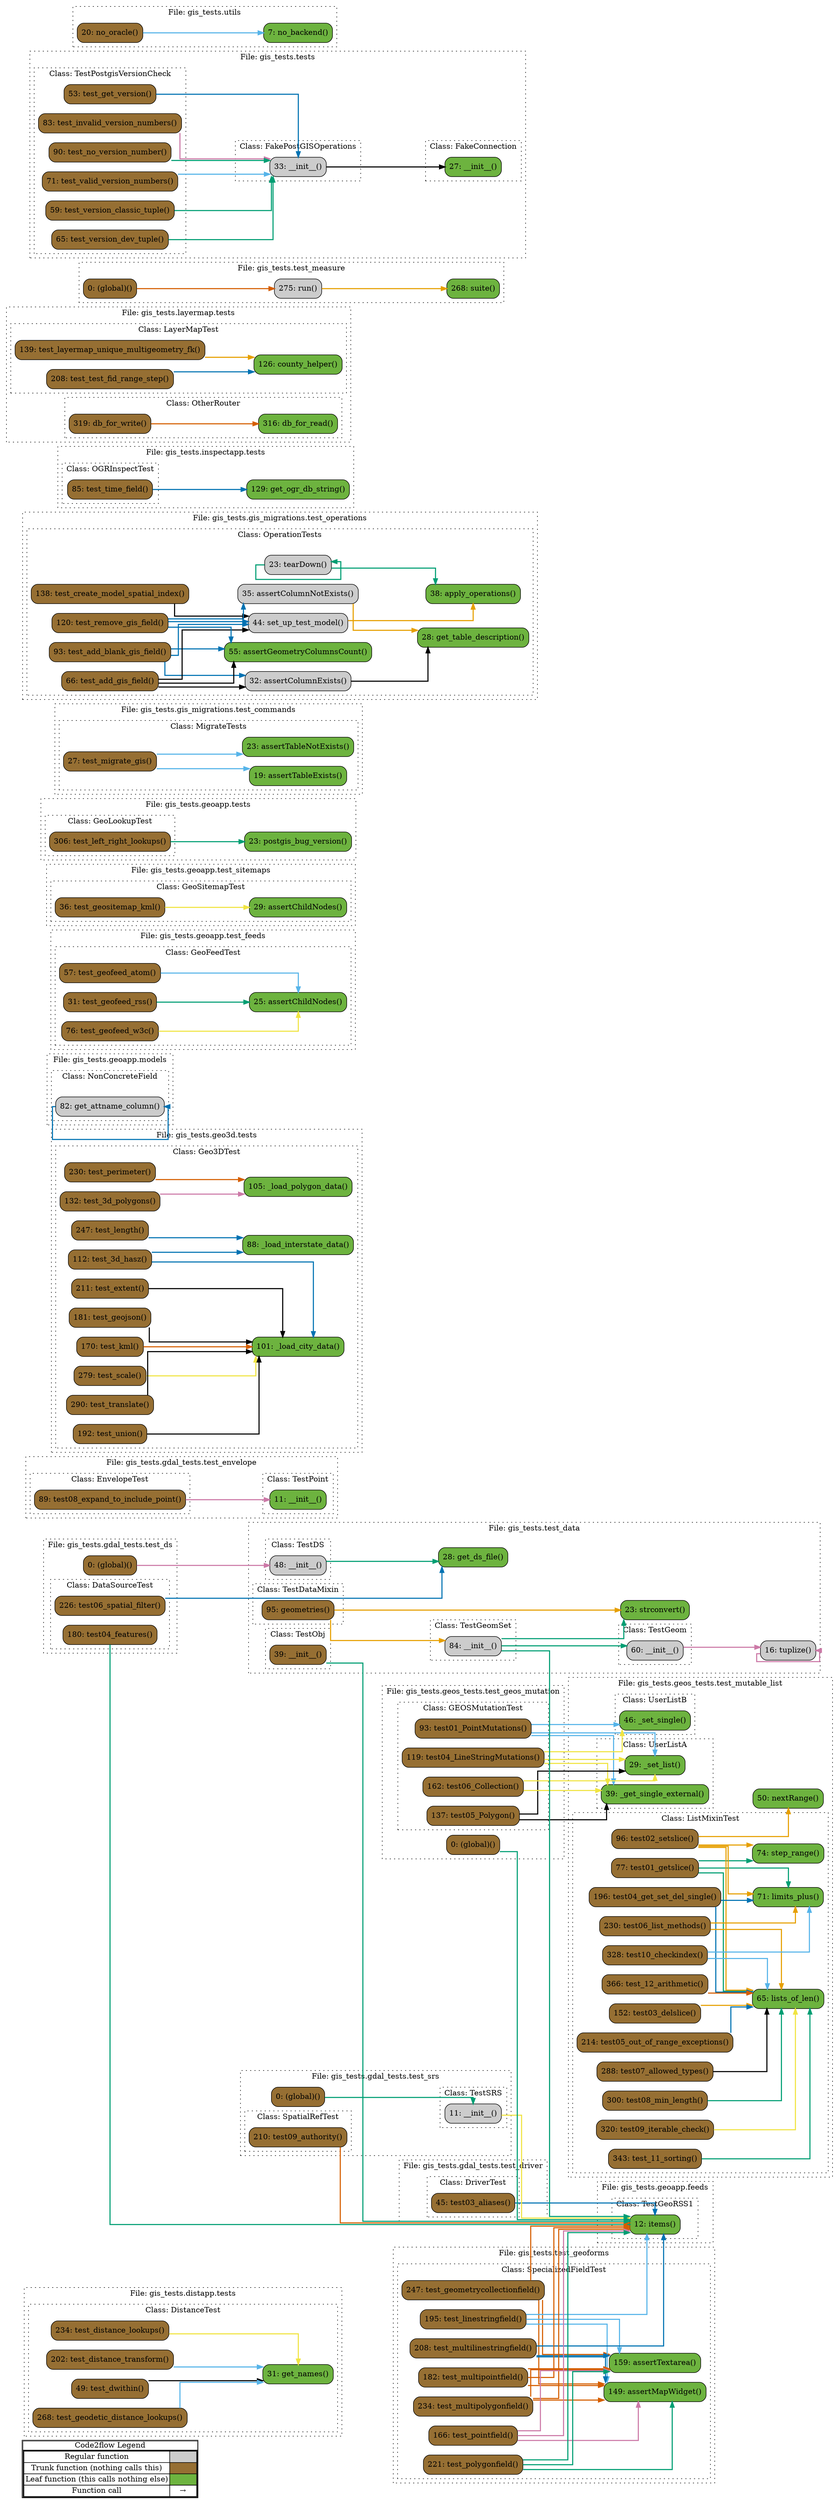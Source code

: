 digraph G {
concentrate=true;
splines="ortho";
rankdir="LR";
subgraph legend{
    rank = min;
    label = "legend";
    Legend [shape=none, margin=0, label = <
        <table cellspacing="0" cellpadding="0" border="1"><tr><td>Code2flow Legend</td></tr><tr><td>
        <table cellspacing="0">
        <tr><td>Regular function</td><td width="50px" bgcolor='#cccccc'></td></tr>
        <tr><td>Trunk function (nothing calls this)</td><td bgcolor='#966F33'></td></tr>
        <tr><td>Leaf function (this calls nothing else)</td><td bgcolor='#6db33f'></td></tr>
        <tr><td>Function call</td><td><font color='black'>&#8594;</font></td></tr>
        </table></td></tr></table>
        >];
}node_f4421a11 [label="31: get_names()" name="gis_tests.distapp.tests::DistanceTest.get_names" shape="rect" style="rounded,filled" fillcolor="#6db33f" ];
node_613aff24 [label="234: test_distance_lookups()" name="gis_tests.distapp.tests::DistanceTest.test_distance_lookups" shape="rect" style="rounded,filled" fillcolor="#966F33" ];
node_5a4f3dba [label="202: test_distance_transform()" name="gis_tests.distapp.tests::DistanceTest.test_distance_transform" shape="rect" style="rounded,filled" fillcolor="#966F33" ];
node_49af8890 [label="49: test_dwithin()" name="gis_tests.distapp.tests::DistanceTest.test_dwithin" shape="rect" style="rounded,filled" fillcolor="#966F33" ];
node_646ae1d2 [label="268: test_geodetic_distance_lookups()" name="gis_tests.distapp.tests::DistanceTest.test_geodetic_distance_lookups" shape="rect" style="rounded,filled" fillcolor="#966F33" ];
node_5c383e7d [label="45: test03_aliases()" name="gis_tests.gdal_tests.test_driver::DriverTest.test03_aliases" shape="rect" style="rounded,filled" fillcolor="#966F33" ];
node_e102a73f [label="0: (global)()" name="gis_tests.gdal_tests.test_ds::(global)" shape="rect" style="rounded,filled" fillcolor="#966F33" ];
node_a51f079b [label="180: test04_features()" name="gis_tests.gdal_tests.test_ds::DataSourceTest.test04_features" shape="rect" style="rounded,filled" fillcolor="#966F33" ];
node_3739b92d [label="226: test06_spatial_filter()" name="gis_tests.gdal_tests.test_ds::DataSourceTest.test06_spatial_filter" shape="rect" style="rounded,filled" fillcolor="#966F33" ];
node_b29aebdf [label="89: test08_expand_to_include_point()" name="gis_tests.gdal_tests.test_envelope::EnvelopeTest.test08_expand_to_include_point" shape="rect" style="rounded,filled" fillcolor="#966F33" ];
node_890c91c7 [label="11: __init__()" name="gis_tests.gdal_tests.test_envelope::TestPoint.__init__" shape="rect" style="rounded,filled" fillcolor="#6db33f" ];
node_3a0fc88b [label="0: (global)()" name="gis_tests.gdal_tests.test_srs::(global)" shape="rect" style="rounded,filled" fillcolor="#966F33" ];
node_6a5f964e [label="210: test09_authority()" name="gis_tests.gdal_tests.test_srs::SpatialRefTest.test09_authority" shape="rect" style="rounded,filled" fillcolor="#966F33" ];
node_6ced3064 [label="11: __init__()" name="gis_tests.gdal_tests.test_srs::TestSRS.__init__" shape="rect" style="rounded,filled" fillcolor="#cccccc" ];
node_5378b144 [label="101: _load_city_data()" name="gis_tests.geo3d.tests::Geo3DTest._load_city_data" shape="rect" style="rounded,filled" fillcolor="#6db33f" ];
node_8ce98d41 [label="88: _load_interstate_data()" name="gis_tests.geo3d.tests::Geo3DTest._load_interstate_data" shape="rect" style="rounded,filled" fillcolor="#6db33f" ];
node_24814de9 [label="105: _load_polygon_data()" name="gis_tests.geo3d.tests::Geo3DTest._load_polygon_data" shape="rect" style="rounded,filled" fillcolor="#6db33f" ];
node_a3ec27c5 [label="112: test_3d_hasz()" name="gis_tests.geo3d.tests::Geo3DTest.test_3d_hasz" shape="rect" style="rounded,filled" fillcolor="#966F33" ];
node_342897c7 [label="132: test_3d_polygons()" name="gis_tests.geo3d.tests::Geo3DTest.test_3d_polygons" shape="rect" style="rounded,filled" fillcolor="#966F33" ];
node_42305460 [label="211: test_extent()" name="gis_tests.geo3d.tests::Geo3DTest.test_extent" shape="rect" style="rounded,filled" fillcolor="#966F33" ];
node_9bf30bd0 [label="181: test_geojson()" name="gis_tests.geo3d.tests::Geo3DTest.test_geojson" shape="rect" style="rounded,filled" fillcolor="#966F33" ];
node_80adaace [label="170: test_kml()" name="gis_tests.geo3d.tests::Geo3DTest.test_kml" shape="rect" style="rounded,filled" fillcolor="#966F33" ];
node_91a9e00d [label="247: test_length()" name="gis_tests.geo3d.tests::Geo3DTest.test_length" shape="rect" style="rounded,filled" fillcolor="#966F33" ];
node_de5cfbb6 [label="230: test_perimeter()" name="gis_tests.geo3d.tests::Geo3DTest.test_perimeter" shape="rect" style="rounded,filled" fillcolor="#966F33" ];
node_39ea103c [label="279: test_scale()" name="gis_tests.geo3d.tests::Geo3DTest.test_scale" shape="rect" style="rounded,filled" fillcolor="#966F33" ];
node_fb2137f0 [label="290: test_translate()" name="gis_tests.geo3d.tests::Geo3DTest.test_translate" shape="rect" style="rounded,filled" fillcolor="#966F33" ];
node_a96c3278 [label="192: test_union()" name="gis_tests.geo3d.tests::Geo3DTest.test_union" shape="rect" style="rounded,filled" fillcolor="#966F33" ];
node_060b0769 [label="12: items()" name="gis_tests.geoapp.feeds::TestGeoRSS1.items" shape="rect" style="rounded,filled" fillcolor="#6db33f" ];
node_c0b863f5 [label="82: get_attname_column()" name="gis_tests.geoapp.models::NonConcreteField.get_attname_column" shape="rect" style="rounded,filled" fillcolor="#cccccc" ];
node_2e0a0a67 [label="25: assertChildNodes()" name="gis_tests.geoapp.test_feeds::GeoFeedTest.assertChildNodes" shape="rect" style="rounded,filled" fillcolor="#6db33f" ];
node_1f796f1a [label="57: test_geofeed_atom()" name="gis_tests.geoapp.test_feeds::GeoFeedTest.test_geofeed_atom" shape="rect" style="rounded,filled" fillcolor="#966F33" ];
node_4185833b [label="31: test_geofeed_rss()" name="gis_tests.geoapp.test_feeds::GeoFeedTest.test_geofeed_rss" shape="rect" style="rounded,filled" fillcolor="#966F33" ];
node_c7220f9c [label="76: test_geofeed_w3c()" name="gis_tests.geoapp.test_feeds::GeoFeedTest.test_geofeed_w3c" shape="rect" style="rounded,filled" fillcolor="#966F33" ];
node_28f88d93 [label="29: assertChildNodes()" name="gis_tests.geoapp.test_sitemaps::GeoSitemapTest.assertChildNodes" shape="rect" style="rounded,filled" fillcolor="#6db33f" ];
node_744151b4 [label="36: test_geositemap_kml()" name="gis_tests.geoapp.test_sitemaps::GeoSitemapTest.test_geositemap_kml" shape="rect" style="rounded,filled" fillcolor="#966F33" ];
node_c67c4193 [label="306: test_left_right_lookups()" name="gis_tests.geoapp.tests::GeoLookupTest.test_left_right_lookups" shape="rect" style="rounded,filled" fillcolor="#966F33" ];
node_d1f7425d [label="23: postgis_bug_version()" name="gis_tests.geoapp.tests::postgis_bug_version" shape="rect" style="rounded,filled" fillcolor="#6db33f" ];
node_35a87d73 [label="0: (global)()" name="gis_tests.geos_tests.test_geos_mutation::(global)" shape="rect" style="rounded,filled" fillcolor="#966F33" ];
node_e6807612 [label="93: test01_PointMutations()" name="gis_tests.geos_tests.test_geos_mutation::GEOSMutationTest.test01_PointMutations" shape="rect" style="rounded,filled" fillcolor="#966F33" ];
node_009cc04c [label="119: test04_LineStringMutations()" name="gis_tests.geos_tests.test_geos_mutation::GEOSMutationTest.test04_LineStringMutations" shape="rect" style="rounded,filled" fillcolor="#966F33" ];
node_5eb5b970 [label="137: test05_Polygon()" name="gis_tests.geos_tests.test_geos_mutation::GEOSMutationTest.test05_Polygon" shape="rect" style="rounded,filled" fillcolor="#966F33" ];
node_1068efe4 [label="162: test06_Collection()" name="gis_tests.geos_tests.test_geos_mutation::GEOSMutationTest.test06_Collection" shape="rect" style="rounded,filled" fillcolor="#966F33" ];
node_77987bab [label="71: limits_plus()" name="gis_tests.geos_tests.test_mutable_list::ListMixinTest.limits_plus" shape="rect" style="rounded,filled" fillcolor="#6db33f" ];
node_59a78c5d [label="65: lists_of_len()" name="gis_tests.geos_tests.test_mutable_list::ListMixinTest.lists_of_len" shape="rect" style="rounded,filled" fillcolor="#6db33f" ];
node_e6fa386e [label="74: step_range()" name="gis_tests.geos_tests.test_mutable_list::ListMixinTest.step_range" shape="rect" style="rounded,filled" fillcolor="#6db33f" ];
node_54962fbb [label="77: test01_getslice()" name="gis_tests.geos_tests.test_mutable_list::ListMixinTest.test01_getslice" shape="rect" style="rounded,filled" fillcolor="#966F33" ];
node_03f24da1 [label="96: test02_setslice()" name="gis_tests.geos_tests.test_mutable_list::ListMixinTest.test02_setslice" shape="rect" style="rounded,filled" fillcolor="#966F33" ];
node_c929d379 [label="152: test03_delslice()" name="gis_tests.geos_tests.test_mutable_list::ListMixinTest.test03_delslice" shape="rect" style="rounded,filled" fillcolor="#966F33" ];
node_b27661a5 [label="196: test04_get_set_del_single()" name="gis_tests.geos_tests.test_mutable_list::ListMixinTest.test04_get_set_del_single" shape="rect" style="rounded,filled" fillcolor="#966F33" ];
node_bcd0ed1d [label="214: test05_out_of_range_exceptions()" name="gis_tests.geos_tests.test_mutable_list::ListMixinTest.test05_out_of_range_exceptions" shape="rect" style="rounded,filled" fillcolor="#966F33" ];
node_ba654419 [label="230: test06_list_methods()" name="gis_tests.geos_tests.test_mutable_list::ListMixinTest.test06_list_methods" shape="rect" style="rounded,filled" fillcolor="#966F33" ];
node_2fdb55c8 [label="288: test07_allowed_types()" name="gis_tests.geos_tests.test_mutable_list::ListMixinTest.test07_allowed_types" shape="rect" style="rounded,filled" fillcolor="#966F33" ];
node_1eb99fcb [label="300: test08_min_length()" name="gis_tests.geos_tests.test_mutable_list::ListMixinTest.test08_min_length" shape="rect" style="rounded,filled" fillcolor="#966F33" ];
node_6dfc5444 [label="320: test09_iterable_check()" name="gis_tests.geos_tests.test_mutable_list::ListMixinTest.test09_iterable_check" shape="rect" style="rounded,filled" fillcolor="#966F33" ];
node_1b1f8572 [label="328: test10_checkindex()" name="gis_tests.geos_tests.test_mutable_list::ListMixinTest.test10_checkindex" shape="rect" style="rounded,filled" fillcolor="#966F33" ];
node_6e7d6cf3 [label="343: test_11_sorting()" name="gis_tests.geos_tests.test_mutable_list::ListMixinTest.test_11_sorting" shape="rect" style="rounded,filled" fillcolor="#966F33" ];
node_13773a7e [label="366: test_12_arithmetic()" name="gis_tests.geos_tests.test_mutable_list::ListMixinTest.test_12_arithmetic" shape="rect" style="rounded,filled" fillcolor="#966F33" ];
node_67d7a263 [label="39: _get_single_external()" name="gis_tests.geos_tests.test_mutable_list::UserListA._get_single_external" shape="rect" style="rounded,filled" fillcolor="#6db33f" ];
node_8426c68d [label="29: _set_list()" name="gis_tests.geos_tests.test_mutable_list::UserListA._set_list" shape="rect" style="rounded,filled" fillcolor="#6db33f" ];
node_ed742105 [label="46: _set_single()" name="gis_tests.geos_tests.test_mutable_list::UserListB._set_single" shape="rect" style="rounded,filled" fillcolor="#6db33f" ];
node_77553afd [label="50: nextRange()" name="gis_tests.geos_tests.test_mutable_list::nextRange" shape="rect" style="rounded,filled" fillcolor="#6db33f" ];
node_93b2658e [label="19: assertTableExists()" name="gis_tests.gis_migrations.test_commands::MigrateTests.assertTableExists" shape="rect" style="rounded,filled" fillcolor="#6db33f" ];
node_1b5002f1 [label="23: assertTableNotExists()" name="gis_tests.gis_migrations.test_commands::MigrateTests.assertTableNotExists" shape="rect" style="rounded,filled" fillcolor="#6db33f" ];
node_a089ddfa [label="27: test_migrate_gis()" name="gis_tests.gis_migrations.test_commands::MigrateTests.test_migrate_gis" shape="rect" style="rounded,filled" fillcolor="#966F33" ];
node_8112a6de [label="38: apply_operations()" name="gis_tests.gis_migrations.test_operations::OperationTests.apply_operations" shape="rect" style="rounded,filled" fillcolor="#6db33f" ];
node_6c6c9dd8 [label="32: assertColumnExists()" name="gis_tests.gis_migrations.test_operations::OperationTests.assertColumnExists" shape="rect" style="rounded,filled" fillcolor="#cccccc" ];
node_aac16581 [label="35: assertColumnNotExists()" name="gis_tests.gis_migrations.test_operations::OperationTests.assertColumnNotExists" shape="rect" style="rounded,filled" fillcolor="#cccccc" ];
node_3a9c9167 [label="55: assertGeometryColumnsCount()" name="gis_tests.gis_migrations.test_operations::OperationTests.assertGeometryColumnsCount" shape="rect" style="rounded,filled" fillcolor="#6db33f" ];
node_cf2f6d20 [label="28: get_table_description()" name="gis_tests.gis_migrations.test_operations::OperationTests.get_table_description" shape="rect" style="rounded,filled" fillcolor="#6db33f" ];
node_9d50e6a1 [label="44: set_up_test_model()" name="gis_tests.gis_migrations.test_operations::OperationTests.set_up_test_model" shape="rect" style="rounded,filled" fillcolor="#cccccc" ];
node_4b8c9eab [label="23: tearDown()" name="gis_tests.gis_migrations.test_operations::OperationTests.tearDown" shape="rect" style="rounded,filled" fillcolor="#cccccc" ];
node_0824f865 [label="93: test_add_blank_gis_field()" name="gis_tests.gis_migrations.test_operations::OperationTests.test_add_blank_gis_field" shape="rect" style="rounded,filled" fillcolor="#966F33" ];
node_096ddba8 [label="66: test_add_gis_field()" name="gis_tests.gis_migrations.test_operations::OperationTests.test_add_gis_field" shape="rect" style="rounded,filled" fillcolor="#966F33" ];
node_b69d8fc0 [label="138: test_create_model_spatial_index()" name="gis_tests.gis_migrations.test_operations::OperationTests.test_create_model_spatial_index" shape="rect" style="rounded,filled" fillcolor="#966F33" ];
node_bfe4a4f5 [label="120: test_remove_gis_field()" name="gis_tests.gis_migrations.test_operations::OperationTests.test_remove_gis_field" shape="rect" style="rounded,filled" fillcolor="#966F33" ];
node_17b1f6f5 [label="85: test_time_field()" name="gis_tests.inspectapp.tests::OGRInspectTest.test_time_field" shape="rect" style="rounded,filled" fillcolor="#966F33" ];
node_2f65a41f [label="129: get_ogr_db_string()" name="gis_tests.inspectapp.tests::get_ogr_db_string" shape="rect" style="rounded,filled" fillcolor="#6db33f" ];
node_1fc6ec2b [label="126: county_helper()" name="gis_tests.layermap.tests::LayerMapTest.county_helper" shape="rect" style="rounded,filled" fillcolor="#6db33f" ];
node_8c4fe8c1 [label="139: test_layermap_unique_multigeometry_fk()" name="gis_tests.layermap.tests::LayerMapTest.test_layermap_unique_multigeometry_fk" shape="rect" style="rounded,filled" fillcolor="#966F33" ];
node_c33de9dd [label="208: test_test_fid_range_step()" name="gis_tests.layermap.tests::LayerMapTest.test_test_fid_range_step" shape="rect" style="rounded,filled" fillcolor="#966F33" ];
node_0947d160 [label="316: db_for_read()" name="gis_tests.layermap.tests::OtherRouter.db_for_read" shape="rect" style="rounded,filled" fillcolor="#6db33f" ];
node_a005ca46 [label="319: db_for_write()" name="gis_tests.layermap.tests::OtherRouter.db_for_write" shape="rect" style="rounded,filled" fillcolor="#966F33" ];
node_bab221ab [label="48: __init__()" name="gis_tests.test_data::TestDS.__init__" shape="rect" style="rounded,filled" fillcolor="#cccccc" ];
node_ac2ab341 [label="95: geometries()" name="gis_tests.test_data::TestDataMixin.geometries" shape="rect" style="rounded,filled" fillcolor="#966F33" ];
node_259799f7 [label="60: __init__()" name="gis_tests.test_data::TestGeom.__init__" shape="rect" style="rounded,filled" fillcolor="#cccccc" ];
node_a8eacd63 [label="84: __init__()" name="gis_tests.test_data::TestGeomSet.__init__" shape="rect" style="rounded,filled" fillcolor="#cccccc" ];
node_3858cc4b [label="39: __init__()" name="gis_tests.test_data::TestObj.__init__" shape="rect" style="rounded,filled" fillcolor="#966F33" ];
node_be1bc41e [label="28: get_ds_file()" name="gis_tests.test_data::get_ds_file" shape="rect" style="rounded,filled" fillcolor="#6db33f" ];
node_59880cd2 [label="23: strconvert()" name="gis_tests.test_data::strconvert" shape="rect" style="rounded,filled" fillcolor="#6db33f" ];
node_cc43f8bf [label="16: tuplize()" name="gis_tests.test_data::tuplize" shape="rect" style="rounded,filled" fillcolor="#cccccc" ];
node_920440e9 [label="149: assertMapWidget()" name="gis_tests.test_geoforms::SpecializedFieldTest.assertMapWidget" shape="rect" style="rounded,filled" fillcolor="#6db33f" ];
node_a40cddb9 [label="159: assertTextarea()" name="gis_tests.test_geoforms::SpecializedFieldTest.assertTextarea" shape="rect" style="rounded,filled" fillcolor="#6db33f" ];
node_6c808a5e [label="247: test_geometrycollectionfield()" name="gis_tests.test_geoforms::SpecializedFieldTest.test_geometrycollectionfield" shape="rect" style="rounded,filled" fillcolor="#966F33" ];
node_1677917a [label="195: test_linestringfield()" name="gis_tests.test_geoforms::SpecializedFieldTest.test_linestringfield" shape="rect" style="rounded,filled" fillcolor="#966F33" ];
node_524bc995 [label="208: test_multilinestringfield()" name="gis_tests.test_geoforms::SpecializedFieldTest.test_multilinestringfield" shape="rect" style="rounded,filled" fillcolor="#966F33" ];
node_45ef5316 [label="182: test_multipointfield()" name="gis_tests.test_geoforms::SpecializedFieldTest.test_multipointfield" shape="rect" style="rounded,filled" fillcolor="#966F33" ];
node_b75adf1e [label="234: test_multipolygonfield()" name="gis_tests.test_geoforms::SpecializedFieldTest.test_multipolygonfield" shape="rect" style="rounded,filled" fillcolor="#966F33" ];
node_582a6277 [label="166: test_pointfield()" name="gis_tests.test_geoforms::SpecializedFieldTest.test_pointfield" shape="rect" style="rounded,filled" fillcolor="#966F33" ];
node_d9728613 [label="221: test_polygonfield()" name="gis_tests.test_geoforms::SpecializedFieldTest.test_polygonfield" shape="rect" style="rounded,filled" fillcolor="#966F33" ];
node_475e8c2e [label="0: (global)()" name="gis_tests.test_measure::(global)" shape="rect" style="rounded,filled" fillcolor="#966F33" ];
node_4772cfe9 [label="275: run()" name="gis_tests.test_measure::run" shape="rect" style="rounded,filled" fillcolor="#cccccc" ];
node_2e93b784 [label="268: suite()" name="gis_tests.test_measure::suite" shape="rect" style="rounded,filled" fillcolor="#6db33f" ];
node_97bfe57b [label="27: __init__()" name="gis_tests.tests::FakeConnection.__init__" shape="rect" style="rounded,filled" fillcolor="#6db33f" ];
node_30ff19c0 [label="33: __init__()" name="gis_tests.tests::FakePostGISOperations.__init__" shape="rect" style="rounded,filled" fillcolor="#cccccc" ];
node_cb3e7c85 [label="53: test_get_version()" name="gis_tests.tests::TestPostgisVersionCheck.test_get_version" shape="rect" style="rounded,filled" fillcolor="#966F33" ];
node_5408e6cf [label="83: test_invalid_version_numbers()" name="gis_tests.tests::TestPostgisVersionCheck.test_invalid_version_numbers" shape="rect" style="rounded,filled" fillcolor="#966F33" ];
node_1ea7e7b3 [label="90: test_no_version_number()" name="gis_tests.tests::TestPostgisVersionCheck.test_no_version_number" shape="rect" style="rounded,filled" fillcolor="#966F33" ];
node_5860a9da [label="71: test_valid_version_numbers()" name="gis_tests.tests::TestPostgisVersionCheck.test_valid_version_numbers" shape="rect" style="rounded,filled" fillcolor="#966F33" ];
node_0755a81b [label="59: test_version_classic_tuple()" name="gis_tests.tests::TestPostgisVersionCheck.test_version_classic_tuple" shape="rect" style="rounded,filled" fillcolor="#966F33" ];
node_fc979453 [label="65: test_version_dev_tuple()" name="gis_tests.tests::TestPostgisVersionCheck.test_version_dev_tuple" shape="rect" style="rounded,filled" fillcolor="#966F33" ];
node_6b7c683d [label="7: no_backend()" name="gis_tests.utils::no_backend" shape="rect" style="rounded,filled" fillcolor="#6db33f" ];
node_024989a2 [label="20: no_oracle()" name="gis_tests.utils::no_oracle" shape="rect" style="rounded,filled" fillcolor="#966F33" ];
node_613aff24 -> node_f4421a11 [color="#F0E442" penwidth="2"];
node_613aff24 -> node_f4421a11 [color="#F0E442" penwidth="2"];
node_613aff24 -> node_f4421a11 [color="#F0E442" penwidth="2"];
node_5a4f3dba -> node_f4421a11 [color="#56B4E9" penwidth="2"];
node_49af8890 -> node_f4421a11 [color="#000000" penwidth="2"];
node_49af8890 -> node_f4421a11 [color="#000000" penwidth="2"];
node_646ae1d2 -> node_f4421a11 [color="#56B4E9" penwidth="2"];
node_646ae1d2 -> node_f4421a11 [color="#56B4E9" penwidth="2"];
node_646ae1d2 -> node_f4421a11 [color="#56B4E9" penwidth="2"];
node_5c383e7d -> node_060b0769 [color="#0072B2" penwidth="2"];
node_e102a73f -> node_bab221ab [color="#CC79A7" penwidth="2"];
node_e102a73f -> node_bab221ab [color="#CC79A7" penwidth="2"];
node_e102a73f -> node_bab221ab [color="#CC79A7" penwidth="2"];
node_e102a73f -> node_bab221ab [color="#CC79A7" penwidth="2"];
node_a51f079b -> node_060b0769 [color="#009E73" penwidth="2"];
node_3739b92d -> node_be1bc41e [color="#0072B2" penwidth="2"];
node_b29aebdf -> node_890c91c7 [color="#CC79A7" penwidth="2"];
node_b29aebdf -> node_890c91c7 [color="#CC79A7" penwidth="2"];
node_3a0fc88b -> node_6ced3064 [color="#009E73" penwidth="2"];
node_3a0fc88b -> node_6ced3064 [color="#009E73" penwidth="2"];
node_3a0fc88b -> node_6ced3064 [color="#009E73" penwidth="2"];
node_3a0fc88b -> node_6ced3064 [color="#009E73" penwidth="2"];
node_3a0fc88b -> node_6ced3064 [color="#009E73" penwidth="2"];
node_3a0fc88b -> node_6ced3064 [color="#009E73" penwidth="2"];
node_3a0fc88b -> node_6ced3064 [color="#009E73" penwidth="2"];
node_3a0fc88b -> node_6ced3064 [color="#009E73" penwidth="2"];
node_3a0fc88b -> node_6ced3064 [color="#009E73" penwidth="2"];
node_6a5f964e -> node_060b0769 [color="#D55E00" penwidth="2"];
node_6ced3064 -> node_060b0769 [color="#F0E442" penwidth="2"];
node_a3ec27c5 -> node_5378b144 [color="#0072B2" penwidth="2"];
node_a3ec27c5 -> node_8ce98d41 [color="#0072B2" penwidth="2"];
node_342897c7 -> node_24814de9 [color="#CC79A7" penwidth="2"];
node_42305460 -> node_5378b144 [color="#000000" penwidth="2"];
node_9bf30bd0 -> node_5378b144 [color="#000000" penwidth="2"];
node_80adaace -> node_5378b144 [color="#D55E00" penwidth="2"];
node_91a9e00d -> node_8ce98d41 [color="#0072B2" penwidth="2"];
node_de5cfbb6 -> node_24814de9 [color="#D55E00" penwidth="2"];
node_39ea103c -> node_5378b144 [color="#F0E442" penwidth="2"];
node_fb2137f0 -> node_5378b144 [color="#000000" penwidth="2"];
node_a96c3278 -> node_5378b144 [color="#000000" penwidth="2"];
node_c0b863f5 -> node_c0b863f5 [color="#0072B2" penwidth="2"];
node_1f796f1a -> node_2e0a0a67 [color="#56B4E9" penwidth="2"];
node_1f796f1a -> node_2e0a0a67 [color="#56B4E9" penwidth="2"];
node_4185833b -> node_2e0a0a67 [color="#009E73" penwidth="2"];
node_4185833b -> node_2e0a0a67 [color="#009E73" penwidth="2"];
node_c7220f9c -> node_2e0a0a67 [color="#F0E442" penwidth="2"];
node_744151b4 -> node_28f88d93 [color="#F0E442" penwidth="2"];
node_c67c4193 -> node_d1f7425d [color="#009E73" penwidth="2"];
node_35a87d73 -> node_060b0769 [color="#009E73" penwidth="2"];
node_e6807612 -> node_67d7a263 [color="#56B4E9" penwidth="2"];
node_e6807612 -> node_8426c68d [color="#56B4E9" penwidth="2"];
node_e6807612 -> node_ed742105 [color="#56B4E9" penwidth="2"];
node_009cc04c -> node_67d7a263 [color="#F0E442" penwidth="2"];
node_009cc04c -> node_8426c68d [color="#F0E442" penwidth="2"];
node_009cc04c -> node_ed742105 [color="#F0E442" penwidth="2"];
node_5eb5b970 -> node_67d7a263 [color="#000000" penwidth="2"];
node_5eb5b970 -> node_67d7a263 [color="#000000" penwidth="2"];
node_5eb5b970 -> node_8426c68d [color="#000000" penwidth="2"];
node_1068efe4 -> node_67d7a263 [color="#F0E442" penwidth="2"];
node_1068efe4 -> node_8426c68d [color="#F0E442" penwidth="2"];
node_54962fbb -> node_77987bab [color="#009E73" penwidth="2"];
node_54962fbb -> node_77987bab [color="#009E73" penwidth="2"];
node_54962fbb -> node_59a78c5d [color="#009E73" penwidth="2"];
node_54962fbb -> node_e6fa386e [color="#009E73" penwidth="2"];
node_54962fbb -> node_e6fa386e [color="#009E73" penwidth="2"];
node_54962fbb -> node_e6fa386e [color="#009E73" penwidth="2"];
node_03f24da1 -> node_77987bab [color="#E69F00" penwidth="2"];
node_03f24da1 -> node_77987bab [color="#E69F00" penwidth="2"];
node_03f24da1 -> node_59a78c5d [color="#E69F00" penwidth="2"];
node_03f24da1 -> node_e6fa386e [color="#E69F00" penwidth="2"];
node_03f24da1 -> node_e6fa386e [color="#E69F00" penwidth="2"];
node_03f24da1 -> node_e6fa386e [color="#E69F00" penwidth="2"];
node_03f24da1 -> node_77553afd [color="#E69F00" penwidth="2"];
node_03f24da1 -> node_77553afd [color="#E69F00" penwidth="2"];
node_03f24da1 -> node_77553afd [color="#E69F00" penwidth="2"];
node_03f24da1 -> node_77553afd [color="#E69F00" penwidth="2"];
node_03f24da1 -> node_77553afd [color="#E69F00" penwidth="2"];
node_03f24da1 -> node_77553afd [color="#E69F00" penwidth="2"];
node_03f24da1 -> node_77553afd [color="#E69F00" penwidth="2"];
node_03f24da1 -> node_77553afd [color="#E69F00" penwidth="2"];
node_c929d379 -> node_59a78c5d [color="#E69F00" penwidth="2"];
node_c929d379 -> node_59a78c5d [color="#E69F00" penwidth="2"];
node_c929d379 -> node_59a78c5d [color="#E69F00" penwidth="2"];
node_c929d379 -> node_59a78c5d [color="#E69F00" penwidth="2"];
node_c929d379 -> node_59a78c5d [color="#E69F00" penwidth="2"];
node_c929d379 -> node_59a78c5d [color="#E69F00" penwidth="2"];
node_c929d379 -> node_59a78c5d [color="#E69F00" penwidth="2"];
node_c929d379 -> node_59a78c5d [color="#E69F00" penwidth="2"];
node_b27661a5 -> node_77987bab [color="#0072B2" penwidth="2"];
node_b27661a5 -> node_77987bab [color="#0072B2" penwidth="2"];
node_b27661a5 -> node_77987bab [color="#0072B2" penwidth="2"];
node_b27661a5 -> node_59a78c5d [color="#0072B2" penwidth="2"];
node_b27661a5 -> node_59a78c5d [color="#0072B2" penwidth="2"];
node_b27661a5 -> node_59a78c5d [color="#0072B2" penwidth="2"];
node_bcd0ed1d -> node_59a78c5d [color="#0072B2" penwidth="2"];
node_ba654419 -> node_77987bab [color="#E69F00" penwidth="2"];
node_ba654419 -> node_77987bab [color="#E69F00" penwidth="2"];
node_ba654419 -> node_77987bab [color="#E69F00" penwidth="2"];
node_ba654419 -> node_59a78c5d [color="#E69F00" penwidth="2"];
node_ba654419 -> node_59a78c5d [color="#E69F00" penwidth="2"];
node_ba654419 -> node_59a78c5d [color="#E69F00" penwidth="2"];
node_ba654419 -> node_59a78c5d [color="#E69F00" penwidth="2"];
node_ba654419 -> node_59a78c5d [color="#E69F00" penwidth="2"];
node_ba654419 -> node_59a78c5d [color="#E69F00" penwidth="2"];
node_ba654419 -> node_59a78c5d [color="#E69F00" penwidth="2"];
node_2fdb55c8 -> node_59a78c5d [color="#000000" penwidth="2"];
node_1eb99fcb -> node_59a78c5d [color="#009E73" penwidth="2"];
node_6dfc5444 -> node_59a78c5d [color="#F0E442" penwidth="2"];
node_1b1f8572 -> node_77987bab [color="#56B4E9" penwidth="2"];
node_1b1f8572 -> node_59a78c5d [color="#56B4E9" penwidth="2"];
node_6e7d6cf3 -> node_59a78c5d [color="#009E73" penwidth="2"];
node_13773a7e -> node_59a78c5d [color="#D55E00" penwidth="2"];
node_13773a7e -> node_59a78c5d [color="#D55E00" penwidth="2"];
node_13773a7e -> node_59a78c5d [color="#D55E00" penwidth="2"];
node_a089ddfa -> node_93b2658e [color="#56B4E9" penwidth="2"];
node_a089ddfa -> node_93b2658e [color="#56B4E9" penwidth="2"];
node_a089ddfa -> node_93b2658e [color="#56B4E9" penwidth="2"];
node_a089ddfa -> node_1b5002f1 [color="#56B4E9" penwidth="2"];
node_a089ddfa -> node_1b5002f1 [color="#56B4E9" penwidth="2"];
node_a089ddfa -> node_1b5002f1 [color="#56B4E9" penwidth="2"];
node_6c6c9dd8 -> node_cf2f6d20 [color="#000000" penwidth="2"];
node_aac16581 -> node_cf2f6d20 [color="#E69F00" penwidth="2"];
node_9d50e6a1 -> node_8112a6de [color="#E69F00" penwidth="2"];
node_4b8c9eab -> node_8112a6de [color="#009E73" penwidth="2"];
node_4b8c9eab -> node_4b8c9eab [color="#009E73" penwidth="2"];
node_0824f865 -> node_6c6c9dd8 [color="#0072B2" penwidth="2"];
node_0824f865 -> node_3a9c9167 [color="#0072B2" penwidth="2"];
node_0824f865 -> node_9d50e6a1 [color="#0072B2" penwidth="2"];
node_096ddba8 -> node_6c6c9dd8 [color="#000000" penwidth="2"];
node_096ddba8 -> node_3a9c9167 [color="#000000" penwidth="2"];
node_096ddba8 -> node_9d50e6a1 [color="#000000" penwidth="2"];
node_b69d8fc0 -> node_9d50e6a1 [color="#000000" penwidth="2"];
node_bfe4a4f5 -> node_aac16581 [color="#0072B2" penwidth="2"];
node_bfe4a4f5 -> node_3a9c9167 [color="#0072B2" penwidth="2"];
node_bfe4a4f5 -> node_9d50e6a1 [color="#0072B2" penwidth="2"];
node_17b1f6f5 -> node_2f65a41f [color="#0072B2" penwidth="2"];
node_8c4fe8c1 -> node_1fc6ec2b [color="#E69F00" penwidth="2"];
node_c33de9dd -> node_1fc6ec2b [color="#0072B2" penwidth="2"];
node_a005ca46 -> node_0947d160 [color="#D55E00" penwidth="2"];
node_bab221ab -> node_be1bc41e [color="#009E73" penwidth="2"];
node_ac2ab341 -> node_a8eacd63 [color="#E69F00" penwidth="2"];
node_ac2ab341 -> node_59880cd2 [color="#E69F00" penwidth="2"];
node_259799f7 -> node_cc43f8bf [color="#CC79A7" penwidth="2"];
node_259799f7 -> node_cc43f8bf [color="#CC79A7" penwidth="2"];
node_a8eacd63 -> node_060b0769 [color="#009E73" penwidth="2"];
node_a8eacd63 -> node_259799f7 [color="#009E73" penwidth="2"];
node_a8eacd63 -> node_59880cd2 [color="#009E73" penwidth="2"];
node_3858cc4b -> node_060b0769 [color="#009E73" penwidth="2"];
node_cc43f8bf -> node_cc43f8bf [color="#CC79A7" penwidth="2"];
node_6c808a5e -> node_060b0769 [color="#D55E00" penwidth="2"];
node_6c808a5e -> node_920440e9 [color="#D55E00" penwidth="2"];
node_6c808a5e -> node_a40cddb9 [color="#D55E00" penwidth="2"];
node_1677917a -> node_060b0769 [color="#56B4E9" penwidth="2"];
node_1677917a -> node_920440e9 [color="#56B4E9" penwidth="2"];
node_1677917a -> node_a40cddb9 [color="#56B4E9" penwidth="2"];
node_524bc995 -> node_060b0769 [color="#0072B2" penwidth="2"];
node_524bc995 -> node_920440e9 [color="#0072B2" penwidth="2"];
node_524bc995 -> node_a40cddb9 [color="#0072B2" penwidth="2"];
node_45ef5316 -> node_060b0769 [color="#D55E00" penwidth="2"];
node_45ef5316 -> node_920440e9 [color="#D55E00" penwidth="2"];
node_45ef5316 -> node_a40cddb9 [color="#D55E00" penwidth="2"];
node_b75adf1e -> node_060b0769 [color="#D55E00" penwidth="2"];
node_b75adf1e -> node_920440e9 [color="#D55E00" penwidth="2"];
node_b75adf1e -> node_a40cddb9 [color="#D55E00" penwidth="2"];
node_582a6277 -> node_060b0769 [color="#CC79A7" penwidth="2"];
node_582a6277 -> node_920440e9 [color="#CC79A7" penwidth="2"];
node_582a6277 -> node_a40cddb9 [color="#CC79A7" penwidth="2"];
node_d9728613 -> node_060b0769 [color="#009E73" penwidth="2"];
node_d9728613 -> node_920440e9 [color="#009E73" penwidth="2"];
node_d9728613 -> node_a40cddb9 [color="#009E73" penwidth="2"];
node_475e8c2e -> node_4772cfe9 [color="#D55E00" penwidth="2"];
node_4772cfe9 -> node_2e93b784 [color="#E69F00" penwidth="2"];
node_30ff19c0 -> node_97bfe57b [color="#000000" penwidth="2"];
node_cb3e7c85 -> node_30ff19c0 [color="#0072B2" penwidth="2"];
node_5408e6cf -> node_30ff19c0 [color="#CC79A7" penwidth="2"];
node_1ea7e7b3 -> node_30ff19c0 [color="#009E73" penwidth="2"];
node_5860a9da -> node_30ff19c0 [color="#56B4E9" penwidth="2"];
node_0755a81b -> node_30ff19c0 [color="#009E73" penwidth="2"];
node_fc979453 -> node_30ff19c0 [color="#009E73" penwidth="2"];
node_024989a2 -> node_6b7c683d [color="#56B4E9" penwidth="2"];
subgraph cluster_adf25c93 {
    label="File: gis_tests.distapp.tests";
    name="gis_tests.distapp.tests";
    style="filled";
    graph[style=dotted];
    subgraph cluster_006f7e92 {
        node_f4421a11 node_49af8890 node_5a4f3dba node_613aff24 node_646ae1d2;
        label="Class: DistanceTest";
        name="DistanceTest";
        style="filled";
        graph[style=dotted];
    };
};
subgraph cluster_7625f4a6 {
    label="File: gis_tests.gdal_tests.test_driver";
    name="gis_tests.gdal_tests.test_driver";
    style="filled";
    graph[style=dotted];
    subgraph cluster_44f10343 {
        node_5c383e7d;
        label="Class: DriverTest";
        name="DriverTest";
        style="filled";
        graph[style=dotted];
    };
};
subgraph cluster_18e23e47 {
    node_e102a73f;
    label="File: gis_tests.gdal_tests.test_ds";
    name="gis_tests.gdal_tests.test_ds";
    style="filled";
    graph[style=dotted];
    subgraph cluster_ec9b36b8 {
        node_a51f079b node_3739b92d;
        label="Class: DataSourceTest";
        name="DataSourceTest";
        style="filled";
        graph[style=dotted];
    };
};
subgraph cluster_b46c92e6 {
    label="File: gis_tests.gdal_tests.test_envelope";
    name="gis_tests.gdal_tests.test_envelope";
    style="filled";
    graph[style=dotted];
    subgraph cluster_af288798 {
        node_890c91c7;
        label="Class: TestPoint";
        name="TestPoint";
        style="filled";
        graph[style=dotted];
    };
    subgraph cluster_bf8899f4 {
        node_b29aebdf;
        label="Class: EnvelopeTest";
        name="EnvelopeTest";
        style="filled";
        graph[style=dotted];
    };
};
subgraph cluster_3ff4e88d {
    node_3a0fc88b;
    label="File: gis_tests.gdal_tests.test_srs";
    name="gis_tests.gdal_tests.test_srs";
    style="filled";
    graph[style=dotted];
    subgraph cluster_21f214a8 {
        node_6ced3064;
        label="Class: TestSRS";
        name="TestSRS";
        style="filled";
        graph[style=dotted];
    };
    subgraph cluster_4c2c980e {
        node_6a5f964e;
        label="Class: SpatialRefTest";
        name="SpatialRefTest";
        style="filled";
        graph[style=dotted];
    };
};
subgraph cluster_9bb8cf94 {
    label="File: gis_tests.geo3d.tests";
    name="gis_tests.geo3d.tests";
    style="filled";
    graph[style=dotted];
    subgraph cluster_193e5c1b {
        node_8ce98d41 node_5378b144 node_24814de9 node_a3ec27c5 node_342897c7 node_80adaace node_9bf30bd0 node_a96c3278 node_42305460 node_de5cfbb6 node_91a9e00d node_39ea103c node_fb2137f0;
        label="Class: Geo3DTest";
        name="Geo3DTest";
        style="filled";
        graph[style=dotted];
    };
};
subgraph cluster_928fc0a1 {
    label="File: gis_tests.geoapp.feeds";
    name="gis_tests.geoapp.feeds";
    style="filled";
    graph[style=dotted];
    subgraph cluster_49bb7bf2 {
        node_060b0769;
        label="Class: TestGeoRSS1";
        name="TestGeoRSS1";
        style="filled";
        graph[style=dotted];
    };
};
subgraph cluster_154d216b {
    label="File: gis_tests.geoapp.models";
    name="gis_tests.geoapp.models";
    style="filled";
    graph[style=dotted];
    subgraph cluster_29b91e58 {
        node_c0b863f5;
        label="Class: NonConcreteField";
        name="NonConcreteField";
        style="filled";
        graph[style=dotted];
    };
};
subgraph cluster_20453dc4 {
    label="File: gis_tests.geoapp.test_feeds";
    name="gis_tests.geoapp.test_feeds";
    style="filled";
    graph[style=dotted];
    subgraph cluster_45017fec {
        node_2e0a0a67 node_4185833b node_1f796f1a node_c7220f9c;
        label="Class: GeoFeedTest";
        name="GeoFeedTest";
        style="filled";
        graph[style=dotted];
    };
};
subgraph cluster_c4d65906 {
    label="File: gis_tests.geoapp.test_sitemaps";
    name="gis_tests.geoapp.test_sitemaps";
    style="filled";
    graph[style=dotted];
    subgraph cluster_fd4cf90c {
        node_28f88d93 node_744151b4;
        label="Class: GeoSitemapTest";
        name="GeoSitemapTest";
        style="filled";
        graph[style=dotted];
    };
};
subgraph cluster_17fa057c {
    node_d1f7425d;
    label="File: gis_tests.geoapp.tests";
    name="gis_tests.geoapp.tests";
    style="filled";
    graph[style=dotted];
    subgraph cluster_71d6f3af {
        node_c67c4193;
        label="Class: GeoLookupTest";
        name="GeoLookupTest";
        style="filled";
        graph[style=dotted];
    };
};
subgraph cluster_c67bf438 {
    node_35a87d73;
    label="File: gis_tests.geos_tests.test_geos_mutation";
    name="gis_tests.geos_tests.test_geos_mutation";
    style="filled";
    graph[style=dotted];
    subgraph cluster_19483141 {
        node_e6807612 node_009cc04c node_5eb5b970 node_1068efe4;
        label="Class: GEOSMutationTest";
        name="GEOSMutationTest";
        style="filled";
        graph[style=dotted];
    };
};
subgraph cluster_f58343c1 {
    node_77553afd;
    label="File: gis_tests.geos_tests.test_mutable_list";
    name="gis_tests.geos_tests.test_mutable_list";
    style="filled";
    graph[style=dotted];
    subgraph cluster_22a02a71 {
        node_8426c68d node_67d7a263;
        label="Class: UserListA";
        name="UserListA";
        style="filled";
        graph[style=dotted];
    };
    subgraph cluster_ef663efa {
        node_ed742105;
        label="Class: UserListB";
        name="UserListB";
        style="filled";
        graph[style=dotted];
    };
    subgraph cluster_87b18e22 {
        node_59a78c5d node_77987bab node_e6fa386e node_54962fbb node_03f24da1 node_c929d379 node_b27661a5 node_bcd0ed1d node_ba654419 node_2fdb55c8 node_1eb99fcb node_6dfc5444 node_1b1f8572 node_6e7d6cf3 node_13773a7e;
        label="Class: ListMixinTest";
        name="ListMixinTest";
        style="filled";
        graph[style=dotted];
    };
};
subgraph cluster_6a1c7459 {
    label="File: gis_tests.gis_migrations.test_commands";
    name="gis_tests.gis_migrations.test_commands";
    style="filled";
    graph[style=dotted];
    subgraph cluster_8de5f9af {
        node_93b2658e node_1b5002f1 node_a089ddfa;
        label="Class: MigrateTests";
        name="MigrateTests";
        style="filled";
        graph[style=dotted];
    };
};
subgraph cluster_0ca9dd83 {
    label="File: gis_tests.gis_migrations.test_operations";
    name="gis_tests.gis_migrations.test_operations";
    style="filled";
    graph[style=dotted];
    subgraph cluster_ef1457cf {
        node_4b8c9eab node_cf2f6d20 node_6c6c9dd8 node_aac16581 node_8112a6de node_9d50e6a1 node_3a9c9167 node_096ddba8 node_0824f865 node_bfe4a4f5 node_b69d8fc0;
        label="Class: OperationTests";
        name="OperationTests";
        style="filled";
        graph[style=dotted];
    };
};
subgraph cluster_6cc65737 {
    node_2f65a41f;
    label="File: gis_tests.inspectapp.tests";
    name="gis_tests.inspectapp.tests";
    style="filled";
    graph[style=dotted];
    subgraph cluster_1804dab7 {
        node_17b1f6f5;
        label="Class: OGRInspectTest";
        name="OGRInspectTest";
        style="filled";
        graph[style=dotted];
    };
};
subgraph cluster_4f220abe {
    label="File: gis_tests.layermap.tests";
    name="gis_tests.layermap.tests";
    style="filled";
    graph[style=dotted];
    subgraph cluster_9bb03b9f {
        node_1fc6ec2b node_8c4fe8c1 node_c33de9dd;
        label="Class: LayerMapTest";
        name="LayerMapTest";
        style="filled";
        graph[style=dotted];
    };
    subgraph cluster_f7de87b4 {
        node_0947d160 node_a005ca46;
        label="Class: OtherRouter";
        name="OtherRouter";
        style="filled";
        graph[style=dotted];
    };
};
subgraph cluster_24659d0f {
    node_cc43f8bf node_59880cd2 node_be1bc41e;
    label="File: gis_tests.test_data";
    name="gis_tests.test_data";
    style="filled";
    graph[style=dotted];
    subgraph cluster_b459d6c7 {
        node_3858cc4b;
        label="Class: TestObj";
        name="TestObj";
        style="filled";
        graph[style=dotted];
    };
    subgraph cluster_9063da67 {
        node_bab221ab;
        label="Class: TestDS";
        name="TestDS";
        style="filled";
        graph[style=dotted];
    };
    subgraph cluster_13dbb908 {
        node_259799f7;
        label="Class: TestGeom";
        name="TestGeom";
        style="filled";
        graph[style=dotted];
    };
    subgraph cluster_2cd812a6 {
        node_a8eacd63;
        label="Class: TestGeomSet";
        name="TestGeomSet";
        style="filled";
        graph[style=dotted];
    };
    subgraph cluster_514c88f5 {
        node_ac2ab341;
        label="Class: TestDataMixin";
        name="TestDataMixin";
        style="filled";
        graph[style=dotted];
    };
};
subgraph cluster_33e6bd7e {
    label="File: gis_tests.test_geoforms";
    name="gis_tests.test_geoforms";
    style="filled";
    graph[style=dotted];
    subgraph cluster_ebb04d73 {
        node_920440e9 node_a40cddb9 node_582a6277 node_45ef5316 node_1677917a node_524bc995 node_d9728613 node_b75adf1e node_6c808a5e;
        label="Class: SpecializedFieldTest";
        name="SpecializedFieldTest";
        style="filled";
        graph[style=dotted];
    };
};
subgraph cluster_287fdd21 {
    node_2e93b784 node_4772cfe9 node_475e8c2e;
    label="File: gis_tests.test_measure";
    name="gis_tests.test_measure";
    style="filled";
    graph[style=dotted];
};
subgraph cluster_3731e835 {
    label="File: gis_tests.tests";
    name="gis_tests.tests";
    style="filled";
    graph[style=dotted];
    subgraph cluster_2c15d723 {
        node_97bfe57b;
        label="Class: FakeConnection";
        name="FakeConnection";
        style="filled";
        graph[style=dotted];
    };
    subgraph cluster_3e46235d {
        node_30ff19c0;
        label="Class: FakePostGISOperations";
        name="FakePostGISOperations";
        style="filled";
        graph[style=dotted];
    };
    subgraph cluster_f3aaad5c {
        node_cb3e7c85 node_0755a81b node_fc979453 node_5860a9da node_5408e6cf node_1ea7e7b3;
        label="Class: TestPostgisVersionCheck";
        name="TestPostgisVersionCheck";
        style="filled";
        graph[style=dotted];
    };
};
subgraph cluster_8835230b {
    node_6b7c683d node_024989a2;
    label="File: gis_tests.utils";
    name="gis_tests.utils";
    style="filled";
    graph[style=dotted];
};
}
